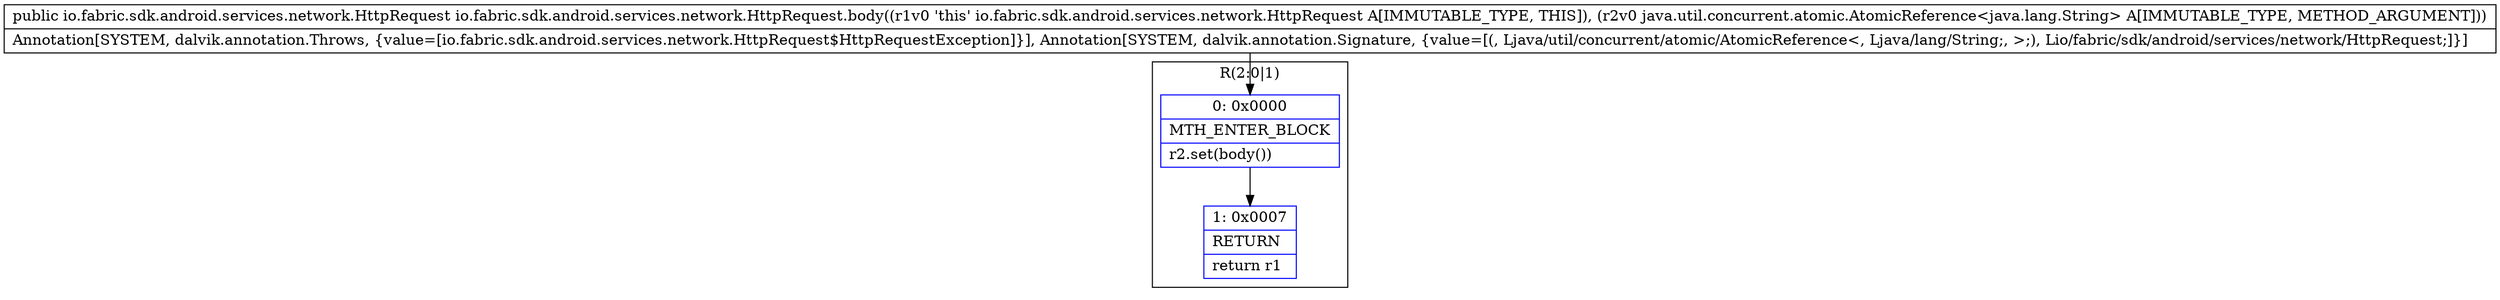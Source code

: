 digraph "CFG forio.fabric.sdk.android.services.network.HttpRequest.body(Ljava\/util\/concurrent\/atomic\/AtomicReference;)Lio\/fabric\/sdk\/android\/services\/network\/HttpRequest;" {
subgraph cluster_Region_677849716 {
label = "R(2:0|1)";
node [shape=record,color=blue];
Node_0 [shape=record,label="{0\:\ 0x0000|MTH_ENTER_BLOCK\l|r2.set(body())\l}"];
Node_1 [shape=record,label="{1\:\ 0x0007|RETURN\l|return r1\l}"];
}
MethodNode[shape=record,label="{public io.fabric.sdk.android.services.network.HttpRequest io.fabric.sdk.android.services.network.HttpRequest.body((r1v0 'this' io.fabric.sdk.android.services.network.HttpRequest A[IMMUTABLE_TYPE, THIS]), (r2v0 java.util.concurrent.atomic.AtomicReference\<java.lang.String\> A[IMMUTABLE_TYPE, METHOD_ARGUMENT]))  | Annotation[SYSTEM, dalvik.annotation.Throws, \{value=[io.fabric.sdk.android.services.network.HttpRequest$HttpRequestException]\}], Annotation[SYSTEM, dalvik.annotation.Signature, \{value=[(, Ljava\/util\/concurrent\/atomic\/AtomicReference\<, Ljava\/lang\/String;, \>;), Lio\/fabric\/sdk\/android\/services\/network\/HttpRequest;]\}]\l}"];
MethodNode -> Node_0;
Node_0 -> Node_1;
}

